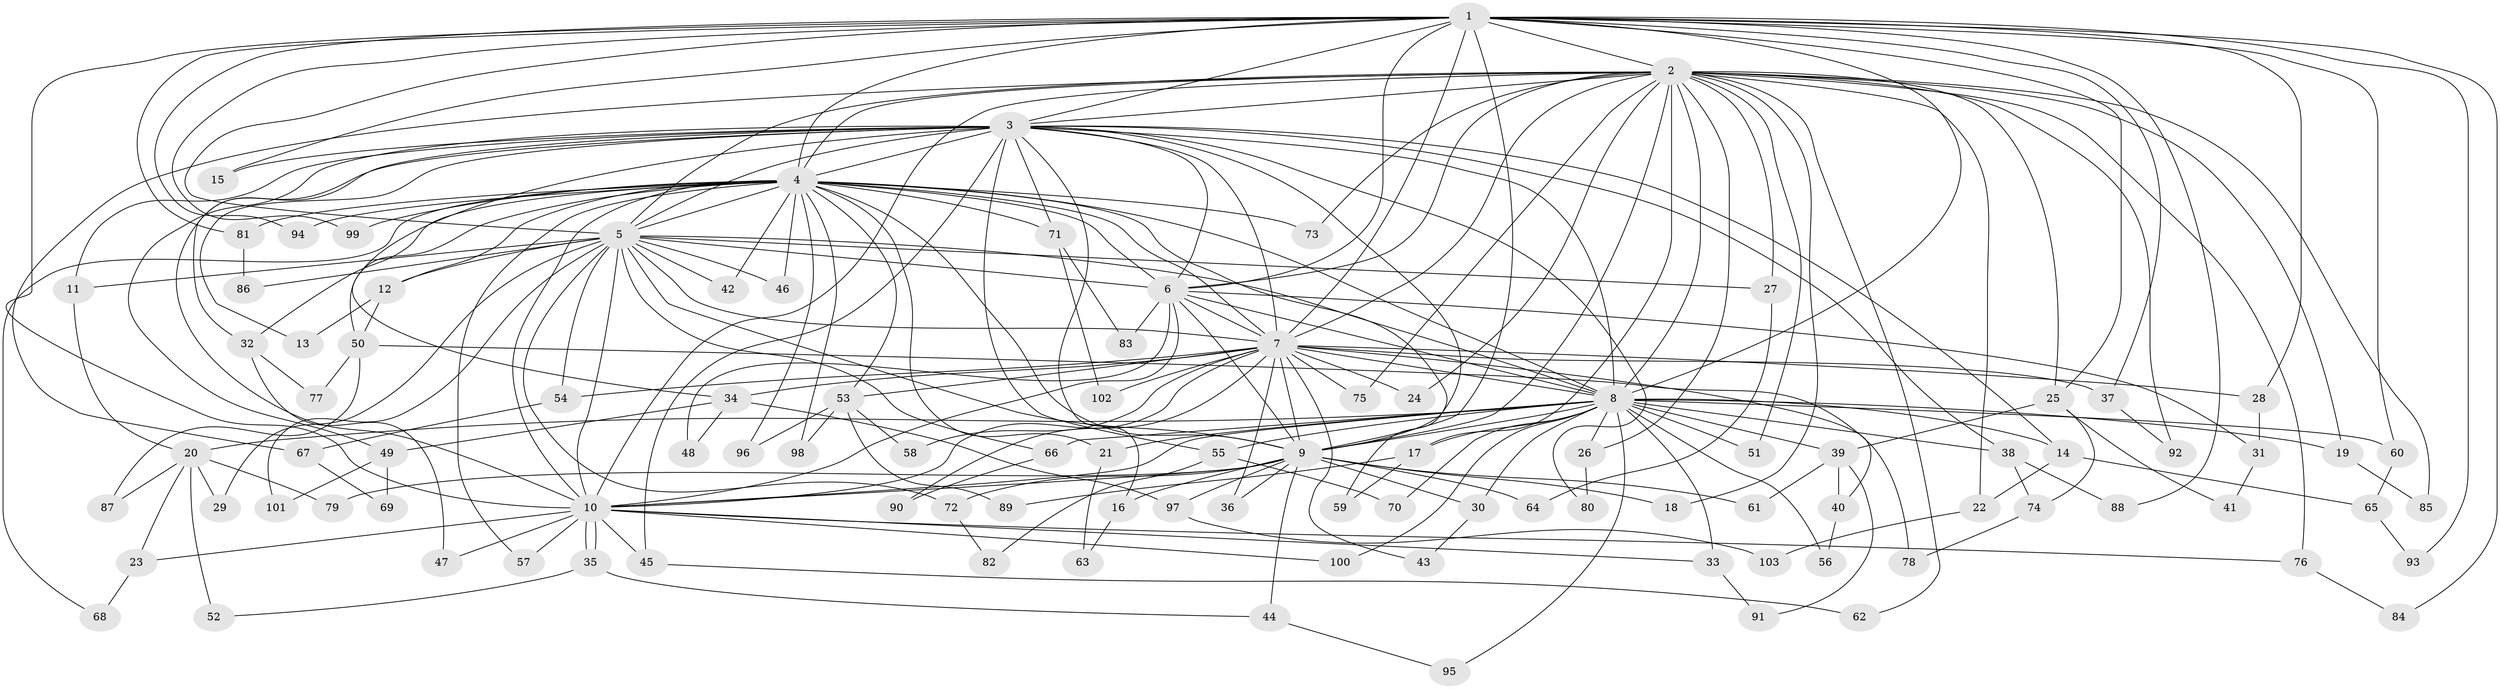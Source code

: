 // coarse degree distribution, {5: 0.14285714285714285, 4: 0.14285714285714285, 20: 0.023809523809523808, 14: 0.023809523809523808, 2: 0.16666666666666666, 23: 0.023809523809523808, 3: 0.3333333333333333, 18: 0.023809523809523808, 22: 0.023809523809523808, 7: 0.023809523809523808, 15: 0.023809523809523808, 12: 0.023809523809523808, 9: 0.023809523809523808}
// Generated by graph-tools (version 1.1) at 2025/36/03/04/25 23:36:25]
// undirected, 103 vertices, 231 edges
graph export_dot {
  node [color=gray90,style=filled];
  1;
  2;
  3;
  4;
  5;
  6;
  7;
  8;
  9;
  10;
  11;
  12;
  13;
  14;
  15;
  16;
  17;
  18;
  19;
  20;
  21;
  22;
  23;
  24;
  25;
  26;
  27;
  28;
  29;
  30;
  31;
  32;
  33;
  34;
  35;
  36;
  37;
  38;
  39;
  40;
  41;
  42;
  43;
  44;
  45;
  46;
  47;
  48;
  49;
  50;
  51;
  52;
  53;
  54;
  55;
  56;
  57;
  58;
  59;
  60;
  61;
  62;
  63;
  64;
  65;
  66;
  67;
  68;
  69;
  70;
  71;
  72;
  73;
  74;
  75;
  76;
  77;
  78;
  79;
  80;
  81;
  82;
  83;
  84;
  85;
  86;
  87;
  88;
  89;
  90;
  91;
  92;
  93;
  94;
  95;
  96;
  97;
  98;
  99;
  100;
  101;
  102;
  103;
  1 -- 2;
  1 -- 3;
  1 -- 4;
  1 -- 5;
  1 -- 6;
  1 -- 7;
  1 -- 8;
  1 -- 9;
  1 -- 10;
  1 -- 15;
  1 -- 25;
  1 -- 28;
  1 -- 37;
  1 -- 60;
  1 -- 81;
  1 -- 84;
  1 -- 88;
  1 -- 93;
  1 -- 94;
  1 -- 99;
  2 -- 3;
  2 -- 4;
  2 -- 5;
  2 -- 6;
  2 -- 7;
  2 -- 8;
  2 -- 9;
  2 -- 10;
  2 -- 17;
  2 -- 18;
  2 -- 19;
  2 -- 22;
  2 -- 24;
  2 -- 25;
  2 -- 26;
  2 -- 27;
  2 -- 51;
  2 -- 62;
  2 -- 67;
  2 -- 73;
  2 -- 75;
  2 -- 76;
  2 -- 85;
  2 -- 92;
  3 -- 4;
  3 -- 5;
  3 -- 6;
  3 -- 7;
  3 -- 8;
  3 -- 9;
  3 -- 10;
  3 -- 11;
  3 -- 13;
  3 -- 14;
  3 -- 15;
  3 -- 16;
  3 -- 32;
  3 -- 34;
  3 -- 38;
  3 -- 45;
  3 -- 49;
  3 -- 55;
  3 -- 71;
  3 -- 80;
  4 -- 5;
  4 -- 6;
  4 -- 7;
  4 -- 8;
  4 -- 9;
  4 -- 10;
  4 -- 12;
  4 -- 21;
  4 -- 32;
  4 -- 42;
  4 -- 46;
  4 -- 50;
  4 -- 53;
  4 -- 57;
  4 -- 59;
  4 -- 68;
  4 -- 71;
  4 -- 73;
  4 -- 81;
  4 -- 94;
  4 -- 96;
  4 -- 98;
  4 -- 99;
  5 -- 6;
  5 -- 7;
  5 -- 8;
  5 -- 9;
  5 -- 10;
  5 -- 11;
  5 -- 12;
  5 -- 27;
  5 -- 29;
  5 -- 42;
  5 -- 46;
  5 -- 54;
  5 -- 66;
  5 -- 72;
  5 -- 86;
  5 -- 101;
  6 -- 7;
  6 -- 8;
  6 -- 9;
  6 -- 10;
  6 -- 31;
  6 -- 48;
  6 -- 83;
  7 -- 8;
  7 -- 9;
  7 -- 10;
  7 -- 24;
  7 -- 28;
  7 -- 34;
  7 -- 36;
  7 -- 37;
  7 -- 40;
  7 -- 43;
  7 -- 53;
  7 -- 54;
  7 -- 58;
  7 -- 75;
  7 -- 90;
  7 -- 102;
  8 -- 9;
  8 -- 10;
  8 -- 14;
  8 -- 17;
  8 -- 19;
  8 -- 20;
  8 -- 21;
  8 -- 26;
  8 -- 30;
  8 -- 33;
  8 -- 38;
  8 -- 39;
  8 -- 51;
  8 -- 55;
  8 -- 56;
  8 -- 60;
  8 -- 66;
  8 -- 70;
  8 -- 95;
  8 -- 100;
  9 -- 10;
  9 -- 16;
  9 -- 18;
  9 -- 30;
  9 -- 36;
  9 -- 44;
  9 -- 61;
  9 -- 64;
  9 -- 72;
  9 -- 79;
  9 -- 97;
  10 -- 23;
  10 -- 33;
  10 -- 35;
  10 -- 35;
  10 -- 45;
  10 -- 47;
  10 -- 57;
  10 -- 76;
  10 -- 100;
  11 -- 20;
  12 -- 13;
  12 -- 50;
  14 -- 22;
  14 -- 65;
  16 -- 63;
  17 -- 59;
  17 -- 89;
  19 -- 85;
  20 -- 23;
  20 -- 29;
  20 -- 52;
  20 -- 79;
  20 -- 87;
  21 -- 63;
  22 -- 103;
  23 -- 68;
  25 -- 39;
  25 -- 41;
  25 -- 74;
  26 -- 80;
  27 -- 64;
  28 -- 31;
  30 -- 43;
  31 -- 41;
  32 -- 47;
  32 -- 77;
  33 -- 91;
  34 -- 48;
  34 -- 49;
  34 -- 97;
  35 -- 44;
  35 -- 52;
  37 -- 92;
  38 -- 74;
  38 -- 88;
  39 -- 40;
  39 -- 61;
  39 -- 91;
  40 -- 56;
  44 -- 95;
  45 -- 62;
  49 -- 69;
  49 -- 101;
  50 -- 77;
  50 -- 78;
  50 -- 87;
  53 -- 58;
  53 -- 89;
  53 -- 96;
  53 -- 98;
  54 -- 67;
  55 -- 70;
  55 -- 82;
  60 -- 65;
  65 -- 93;
  66 -- 90;
  67 -- 69;
  71 -- 83;
  71 -- 102;
  72 -- 82;
  74 -- 78;
  76 -- 84;
  81 -- 86;
  97 -- 103;
}
